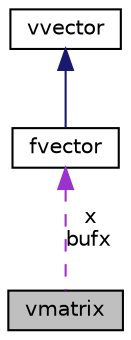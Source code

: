 digraph "vmatrix"
{
  edge [fontname="Helvetica",fontsize="10",labelfontname="Helvetica",labelfontsize="10"];
  node [fontname="Helvetica",fontsize="10",shape=record];
  Node1 [label="vmatrix",height=0.2,width=0.4,color="black", fillcolor="grey75", style="filled", fontcolor="black"];
  Node2 -> Node1 [dir="back",color="darkorchid3",fontsize="10",style="dashed",label=" x\nbufx" ,fontname="Helvetica"];
  Node2 [label="fvector",height=0.2,width=0.4,color="black", fillcolor="white", style="filled",URL="$classfvector.html"];
  Node3 -> Node2 [dir="back",color="midnightblue",fontsize="10",style="solid",fontname="Helvetica"];
  Node3 [label="vvector",height=0.2,width=0.4,color="black", fillcolor="white", style="filled",URL="$classvvector.html"];
}
